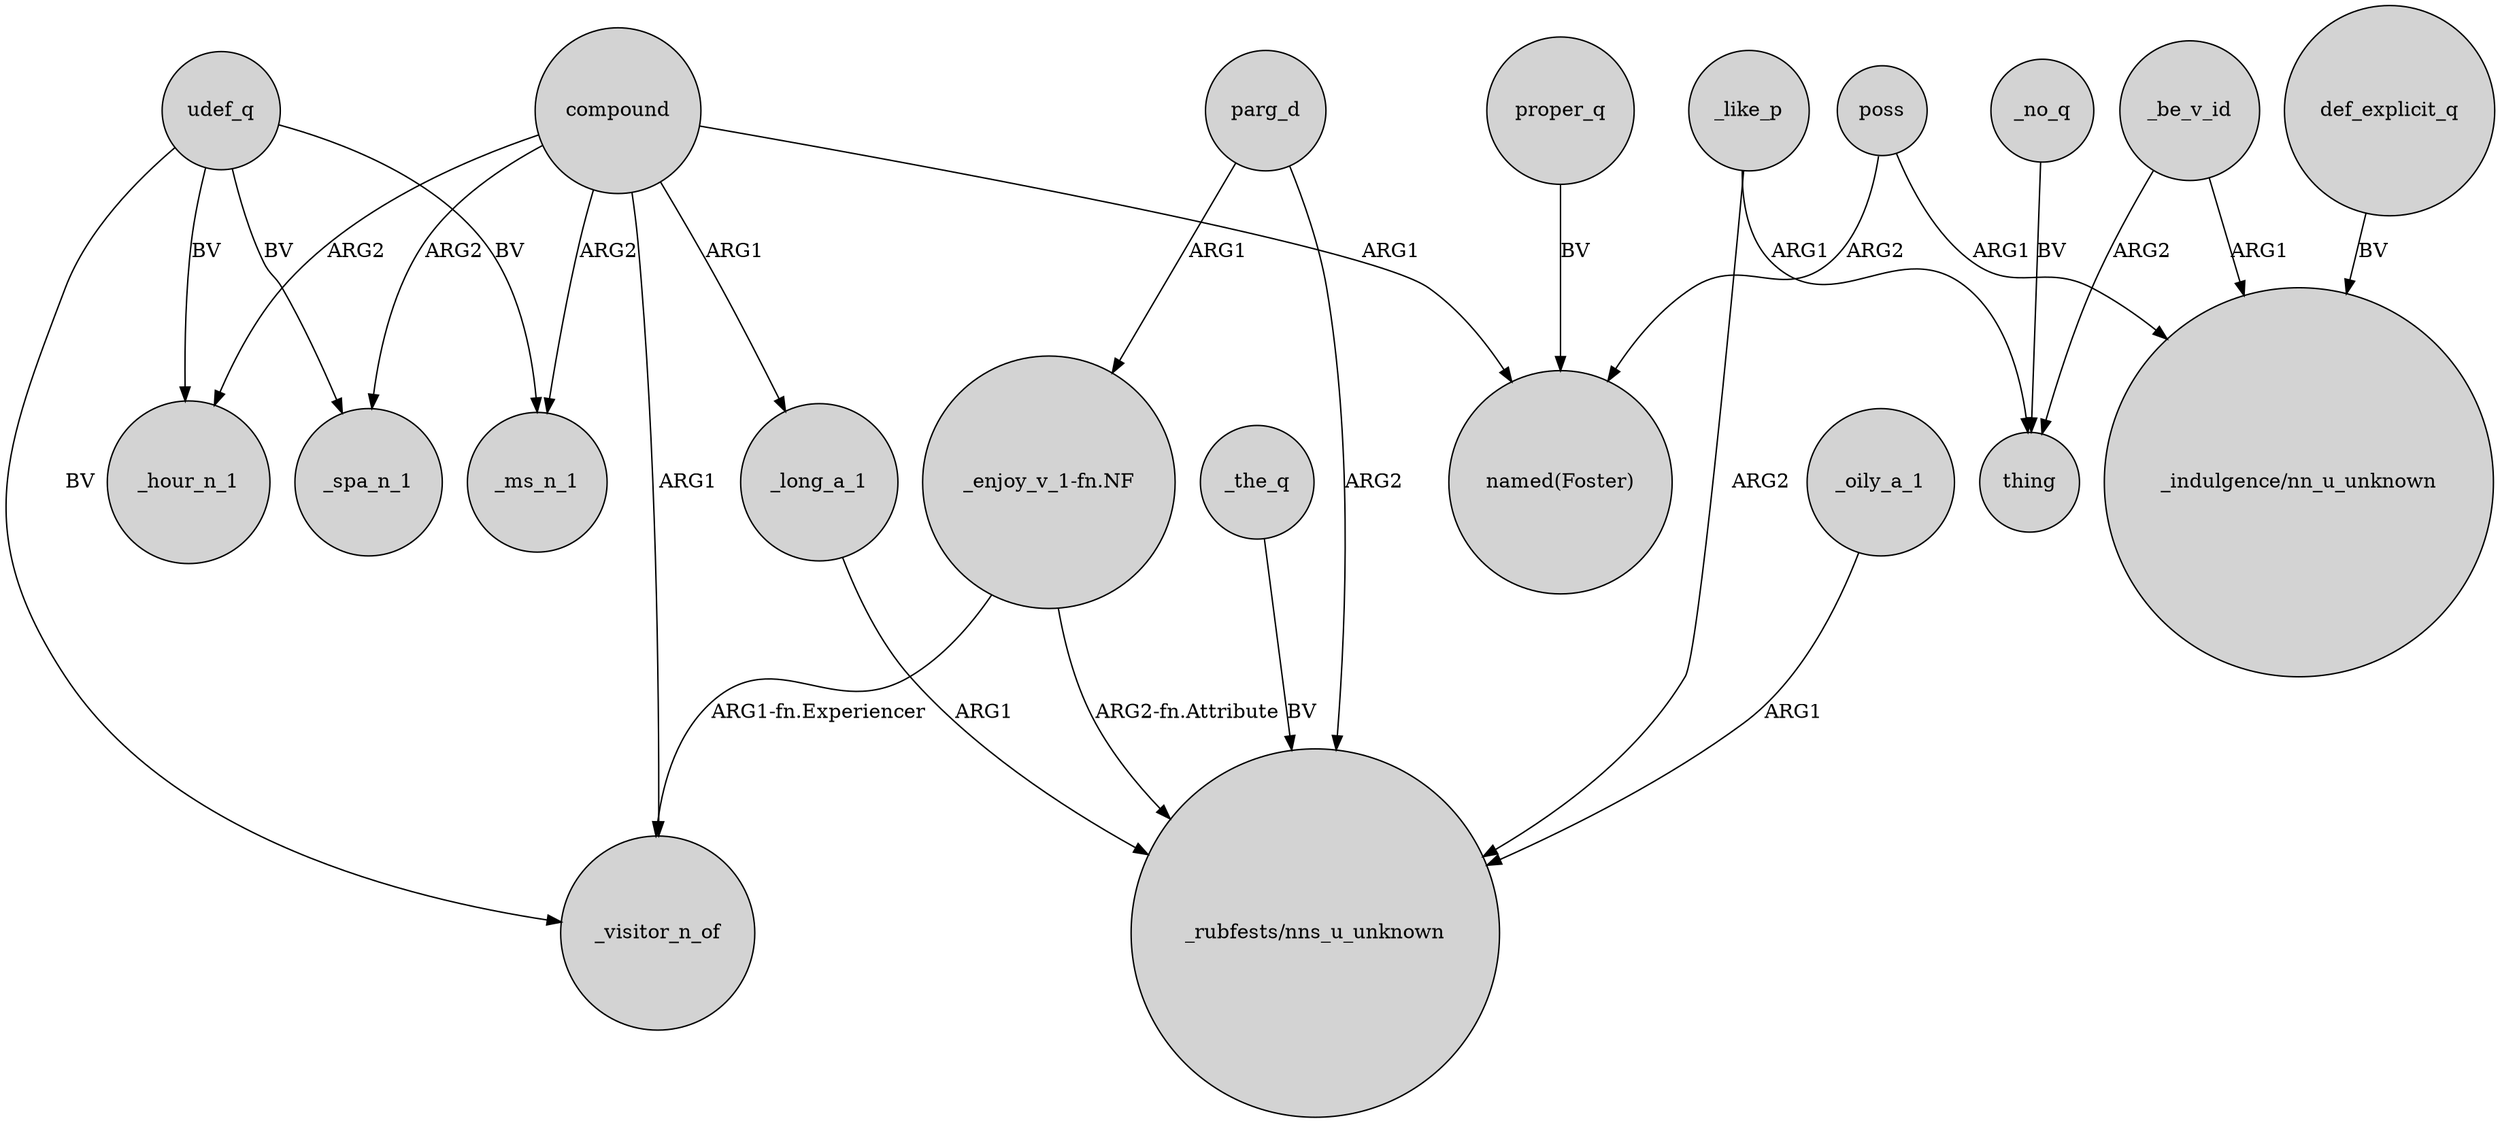 digraph {
	node [shape=circle style=filled]
	compound -> _long_a_1 [label=ARG1]
	"_enjoy_v_1-fn.NF" -> _visitor_n_of [label="ARG1-fn.Experiencer"]
	udef_q -> _visitor_n_of [label=BV]
	poss -> "_indulgence/nn_u_unknown" [label=ARG1]
	_oily_a_1 -> "_rubfests/nns_u_unknown" [label=ARG1]
	udef_q -> _hour_n_1 [label=BV]
	proper_q -> "named(Foster)" [label=BV]
	_like_p -> "_rubfests/nns_u_unknown" [label=ARG2]
	parg_d -> "_enjoy_v_1-fn.NF" [label=ARG1]
	poss -> "named(Foster)" [label=ARG2]
	compound -> _ms_n_1 [label=ARG2]
	_like_p -> thing [label=ARG1]
	_be_v_id -> "_indulgence/nn_u_unknown" [label=ARG1]
	udef_q -> _ms_n_1 [label=BV]
	parg_d -> "_rubfests/nns_u_unknown" [label=ARG2]
	_no_q -> thing [label=BV]
	compound -> _hour_n_1 [label=ARG2]
	_long_a_1 -> "_rubfests/nns_u_unknown" [label=ARG1]
	def_explicit_q -> "_indulgence/nn_u_unknown" [label=BV]
	compound -> _visitor_n_of [label=ARG1]
	compound -> _spa_n_1 [label=ARG2]
	udef_q -> _spa_n_1 [label=BV]
	_be_v_id -> thing [label=ARG2]
	"_enjoy_v_1-fn.NF" -> "_rubfests/nns_u_unknown" [label="ARG2-fn.Attribute"]
	_the_q -> "_rubfests/nns_u_unknown" [label=BV]
	compound -> "named(Foster)" [label=ARG1]
}
